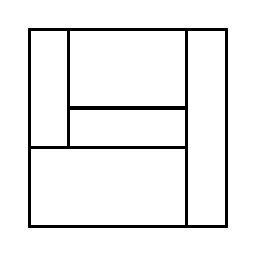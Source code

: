 \begin{tikzpicture}[very thick, scale=.5]
    \draw (0,2) rectangle (1,5);
    \draw (1,3) rectangle (4,5);
    \draw (1,2) rectangle (4,3);
    \draw (0,0) rectangle (4,2);
    \draw (4,0) rectangle (5,5);
\end{tikzpicture}
